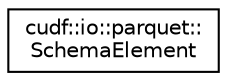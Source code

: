 digraph "Graphical Class Hierarchy"
{
  edge [fontname="Helvetica",fontsize="10",labelfontname="Helvetica",labelfontsize="10"];
  node [fontname="Helvetica",fontsize="10",shape=record];
  rankdir="LR";
  Node0 [label="cudf::io::parquet::\lSchemaElement",height=0.2,width=0.4,color="black", fillcolor="white", style="filled",URL="$structcudf_1_1io_1_1parquet_1_1SchemaElement.html",tooltip="Struct for describing an element/field in the Parquet format schema. "];
}

